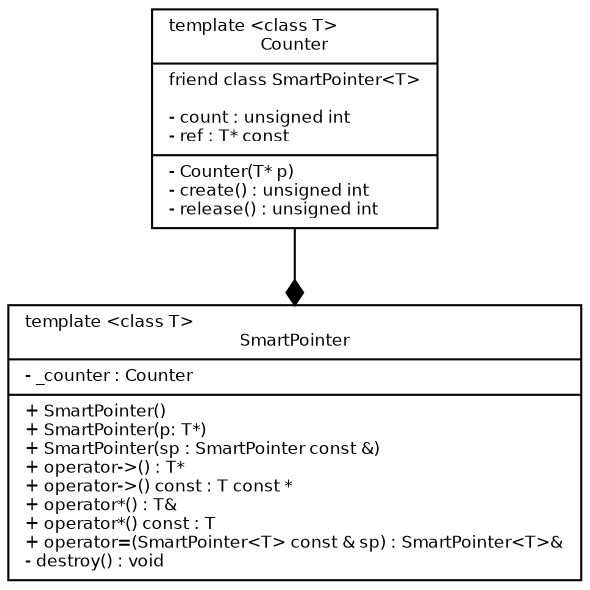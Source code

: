 digraph G {
fontname = "Bitstream Vera Sans"
fontsize = 8

node [
fontname = "Bitstream Vera Sans"
fontsize = 8
shape = "record"
]

SmartPointer [
label = "{\
template \<class T\>\l\
SmartPointer|\
- _counter : Counter\l|\
+ SmartPointer()\l\
+ SmartPointer(p: T*)\l\
+ SmartPointer(sp : SmartPointer const &)\l\
+ operator-\>() : T*\l\
+ operator-\>() const : T const *\l\
+ operator*() : T&\l\
+ operator*() const : T\l\
+ operator=(SmartPointer\<T\> const & sp) : SmartPointer\<T\>&\l\
- destroy() : void\l\
}"
]

Counter [
label = "{\
template \<class T\>\l\
Counter|\
friend class SmartPointer\<T\>\l\l\
- count : unsigned int\l\
- ref : T* const\l|\
- Counter(T* p)\l\
- create() : unsigned int\l\
- release() : unsigned int\l\
}"
]

Counter -> SmartPointer [arrowhead = "diamond" style="solid"]

}
